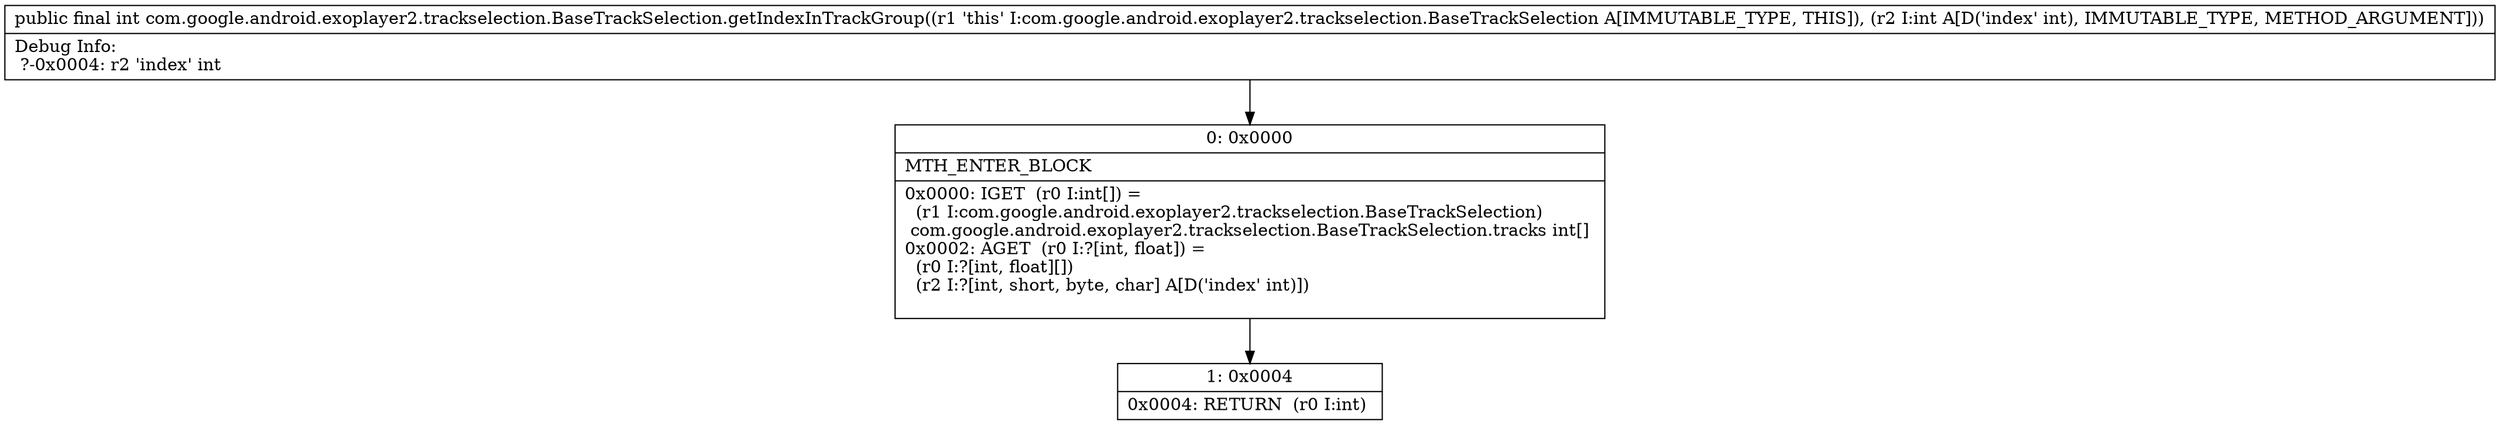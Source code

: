digraph "CFG forcom.google.android.exoplayer2.trackselection.BaseTrackSelection.getIndexInTrackGroup(I)I" {
Node_0 [shape=record,label="{0\:\ 0x0000|MTH_ENTER_BLOCK\l|0x0000: IGET  (r0 I:int[]) = \l  (r1 I:com.google.android.exoplayer2.trackselection.BaseTrackSelection)\l com.google.android.exoplayer2.trackselection.BaseTrackSelection.tracks int[] \l0x0002: AGET  (r0 I:?[int, float]) = \l  (r0 I:?[int, float][])\l  (r2 I:?[int, short, byte, char] A[D('index' int)])\l \l}"];
Node_1 [shape=record,label="{1\:\ 0x0004|0x0004: RETURN  (r0 I:int) \l}"];
MethodNode[shape=record,label="{public final int com.google.android.exoplayer2.trackselection.BaseTrackSelection.getIndexInTrackGroup((r1 'this' I:com.google.android.exoplayer2.trackselection.BaseTrackSelection A[IMMUTABLE_TYPE, THIS]), (r2 I:int A[D('index' int), IMMUTABLE_TYPE, METHOD_ARGUMENT]))  | Debug Info:\l  ?\-0x0004: r2 'index' int\l}"];
MethodNode -> Node_0;
Node_0 -> Node_1;
}

